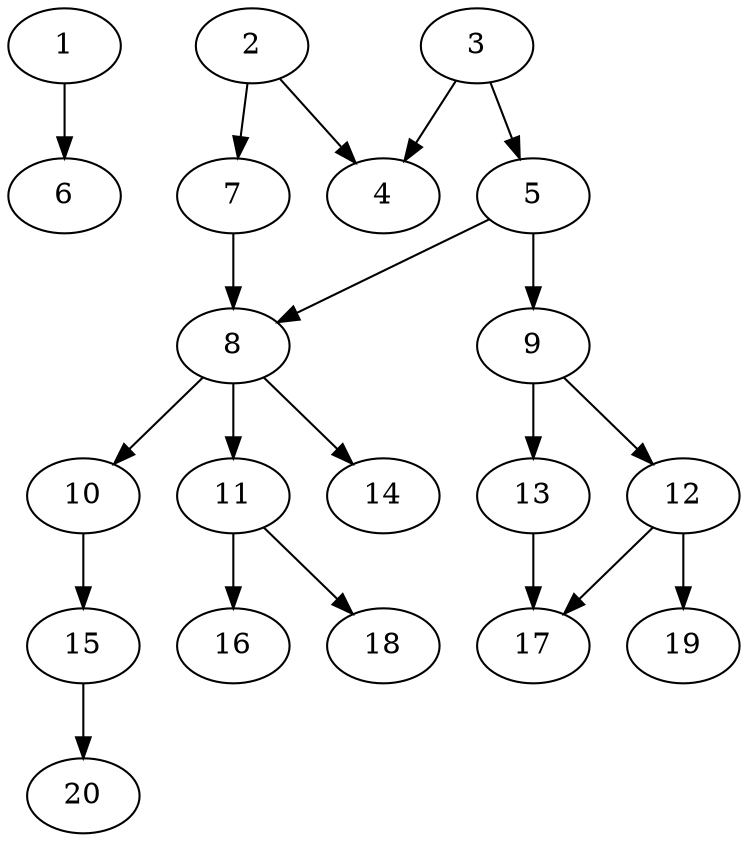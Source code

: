// DAG automatically generated by daggen at Wed Jul 24 22:10:09 2019
// ./daggen --dot -n 20 --ccr 0.5 --fat 0.5 --regular 0.5 --density 0.5 --mindata 5242880 --maxdata 52428800 
digraph G {
  1 [size="98816000", alpha="0.14", expect_size="49408000"] 
  1 -> 6 [size ="49408000"]
  2 [size="87162880", alpha="0.20", expect_size="43581440"] 
  2 -> 4 [size ="43581440"]
  2 -> 7 [size ="43581440"]
  3 [size="100478976", alpha="0.02", expect_size="50239488"] 
  3 -> 4 [size ="50239488"]
  3 -> 5 [size ="50239488"]
  4 [size="93581312", alpha="0.17", expect_size="46790656"] 
  5 [size="50903040", alpha="0.04", expect_size="25451520"] 
  5 -> 8 [size ="25451520"]
  5 -> 9 [size ="25451520"]
  6 [size="30011392", alpha="0.06", expect_size="15005696"] 
  7 [size="51646464", alpha="0.18", expect_size="25823232"] 
  7 -> 8 [size ="25823232"]
  8 [size="16179200", alpha="0.06", expect_size="8089600"] 
  8 -> 10 [size ="8089600"]
  8 -> 11 [size ="8089600"]
  8 -> 14 [size ="8089600"]
  9 [size="53870592", alpha="0.18", expect_size="26935296"] 
  9 -> 12 [size ="26935296"]
  9 -> 13 [size ="26935296"]
  10 [size="65302528", alpha="0.13", expect_size="32651264"] 
  10 -> 15 [size ="32651264"]
  11 [size="93196288", alpha="0.13", expect_size="46598144"] 
  11 -> 16 [size ="46598144"]
  11 -> 18 [size ="46598144"]
  12 [size="64397312", alpha="0.13", expect_size="32198656"] 
  12 -> 17 [size ="32198656"]
  12 -> 19 [size ="32198656"]
  13 [size="63887360", alpha="0.14", expect_size="31943680"] 
  13 -> 17 [size ="31943680"]
  14 [size="72656896", alpha="0.10", expect_size="36328448"] 
  15 [size="59183104", alpha="0.03", expect_size="29591552"] 
  15 -> 20 [size ="29591552"]
  16 [size="76312576", alpha="0.14", expect_size="38156288"] 
  17 [size="12312576", alpha="0.13", expect_size="6156288"] 
  18 [size="96954368", alpha="0.12", expect_size="48477184"] 
  19 [size="32456704", alpha="0.01", expect_size="16228352"] 
  20 [size="23685120", alpha="0.07", expect_size="11842560"] 
}
